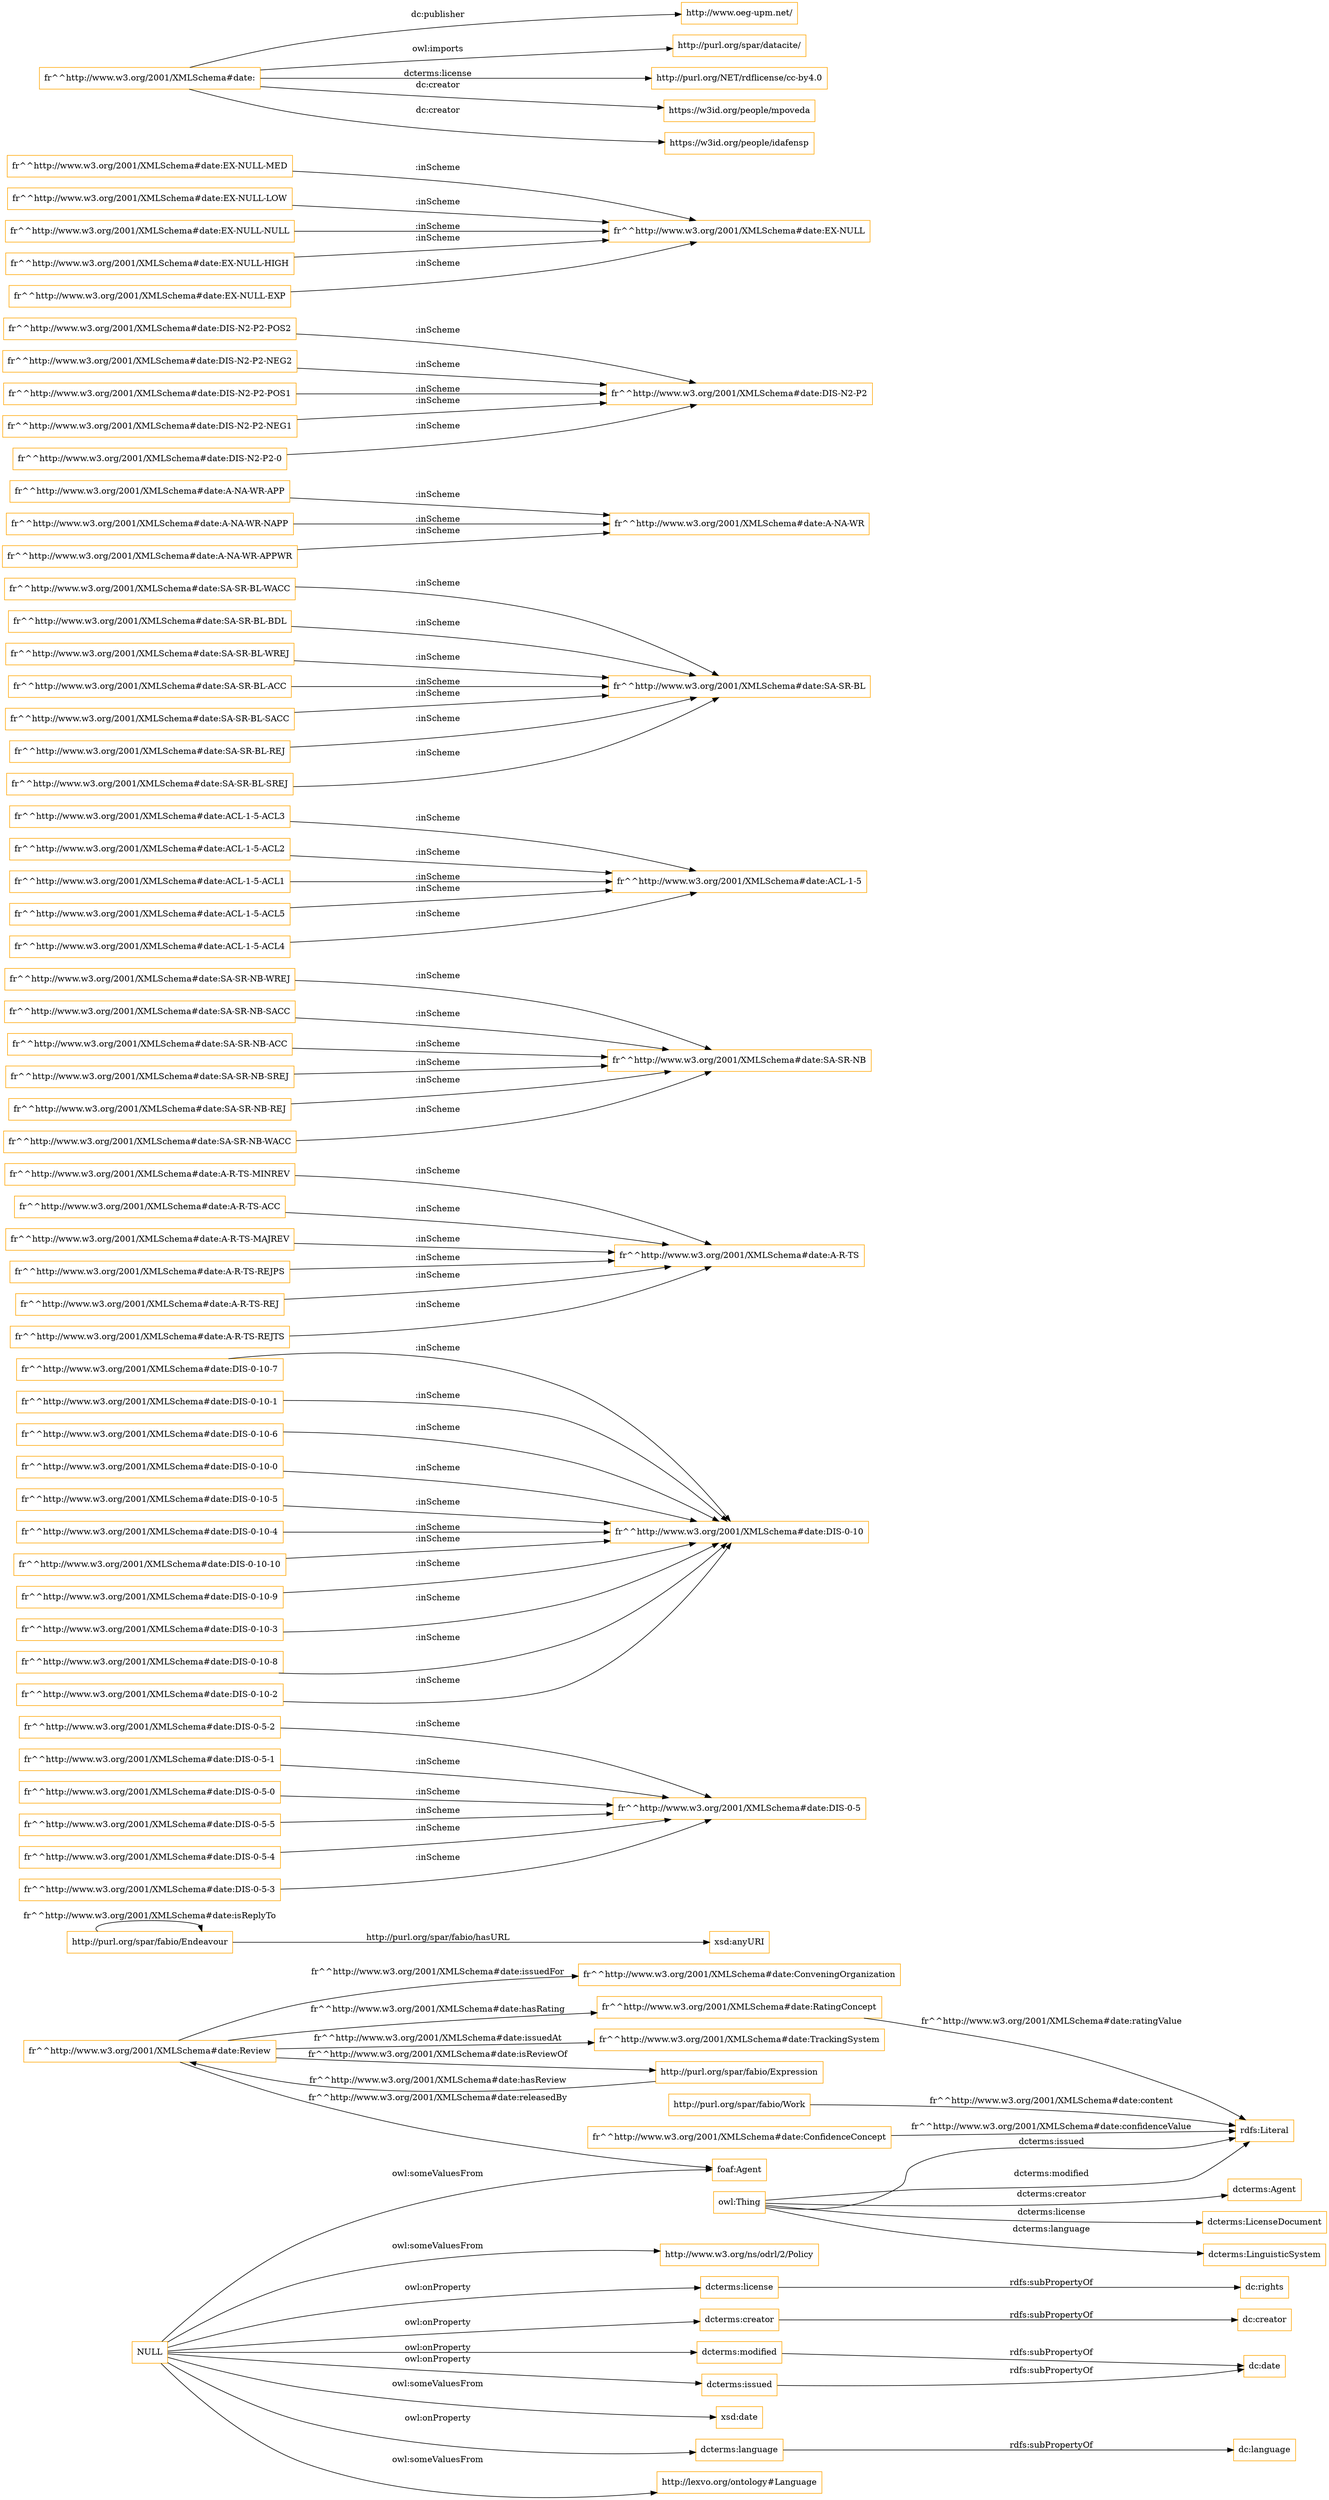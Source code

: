 digraph ar2dtool_diagram { 
rankdir=LR;
size="1501"
node [shape = rectangle, color="orange"]; "http://www.w3.org/ns/odrl/2/Policy" "foaf:Agent" "http://purl.org/spar/fabio/Expression" "http://purl.org/spar/fabio/Work" "fr^^http://www.w3.org/2001/XMLSchema#date:ConfidenceConcept" "http://purl.org/spar/fabio/Endeavour" "fr^^http://www.w3.org/2001/XMLSchema#date:ConveningOrganization" "fr^^http://www.w3.org/2001/XMLSchema#date:Review" "fr^^http://www.w3.org/2001/XMLSchema#date:RatingConcept" "http://lexvo.org/ontology#Language" "fr^^http://www.w3.org/2001/XMLSchema#date:TrackingSystem" "dcterms:Agent" ; /*classes style*/
	"fr^^http://www.w3.org/2001/XMLSchema#date:DIS-0-5-2" -> "fr^^http://www.w3.org/2001/XMLSchema#date:DIS-0-5" [ label = ":inScheme" ];
	"fr^^http://www.w3.org/2001/XMLSchema#date:DIS-0-10-7" -> "fr^^http://www.w3.org/2001/XMLSchema#date:DIS-0-10" [ label = ":inScheme" ];
	"fr^^http://www.w3.org/2001/XMLSchema#date:A-R-TS-MINREV" -> "fr^^http://www.w3.org/2001/XMLSchema#date:A-R-TS" [ label = ":inScheme" ];
	"fr^^http://www.w3.org/2001/XMLSchema#date:SA-SR-NB-WREJ" -> "fr^^http://www.w3.org/2001/XMLSchema#date:SA-SR-NB" [ label = ":inScheme" ];
	"fr^^http://www.w3.org/2001/XMLSchema#date:ACL-1-5-ACL3" -> "fr^^http://www.w3.org/2001/XMLSchema#date:ACL-1-5" [ label = ":inScheme" ];
	"fr^^http://www.w3.org/2001/XMLSchema#date:DIS-0-10-1" -> "fr^^http://www.w3.org/2001/XMLSchema#date:DIS-0-10" [ label = ":inScheme" ];
	"dcterms:license" -> "dc:rights" [ label = "rdfs:subPropertyOf" ];
	"fr^^http://www.w3.org/2001/XMLSchema#date:DIS-0-5-1" -> "fr^^http://www.w3.org/2001/XMLSchema#date:DIS-0-5" [ label = ":inScheme" ];
	"fr^^http://www.w3.org/2001/XMLSchema#date:SA-SR-BL-WACC" -> "fr^^http://www.w3.org/2001/XMLSchema#date:SA-SR-BL" [ label = ":inScheme" ];
	"fr^^http://www.w3.org/2001/XMLSchema#date:DIS-0-10-6" -> "fr^^http://www.w3.org/2001/XMLSchema#date:DIS-0-10" [ label = ":inScheme" ];
	"fr^^http://www.w3.org/2001/XMLSchema#date:SA-SR-NB-SACC" -> "fr^^http://www.w3.org/2001/XMLSchema#date:SA-SR-NB" [ label = ":inScheme" ];
	"dcterms:creator" -> "dc:creator" [ label = "rdfs:subPropertyOf" ];
	"fr^^http://www.w3.org/2001/XMLSchema#date:ACL-1-5-ACL2" -> "fr^^http://www.w3.org/2001/XMLSchema#date:ACL-1-5" [ label = ":inScheme" ];
	"fr^^http://www.w3.org/2001/XMLSchema#date:DIS-0-10-0" -> "fr^^http://www.w3.org/2001/XMLSchema#date:DIS-0-10" [ label = ":inScheme" ];
	"fr^^http://www.w3.org/2001/XMLSchema#date:A-NA-WR-APP" -> "fr^^http://www.w3.org/2001/XMLSchema#date:A-NA-WR" [ label = ":inScheme" ];
	"fr^^http://www.w3.org/2001/XMLSchema#date:A-R-TS-ACC" -> "fr^^http://www.w3.org/2001/XMLSchema#date:A-R-TS" [ label = ":inScheme" ];
	"fr^^http://www.w3.org/2001/XMLSchema#date:A-R-TS-MAJREV" -> "fr^^http://www.w3.org/2001/XMLSchema#date:A-R-TS" [ label = ":inScheme" ];
	"fr^^http://www.w3.org/2001/XMLSchema#date:DIS-0-5-0" -> "fr^^http://www.w3.org/2001/XMLSchema#date:DIS-0-5" [ label = ":inScheme" ];
	"fr^^http://www.w3.org/2001/XMLSchema#date:DIS-N2-P2-POS2" -> "fr^^http://www.w3.org/2001/XMLSchema#date:DIS-N2-P2" [ label = ":inScheme" ];
	"fr^^http://www.w3.org/2001/XMLSchema#date:SA-SR-NB-ACC" -> "fr^^http://www.w3.org/2001/XMLSchema#date:SA-SR-NB" [ label = ":inScheme" ];
	"fr^^http://www.w3.org/2001/XMLSchema#date:DIS-N2-P2-NEG2" -> "fr^^http://www.w3.org/2001/XMLSchema#date:DIS-N2-P2" [ label = ":inScheme" ];
	"fr^^http://www.w3.org/2001/XMLSchema#date:SA-SR-BL-BDL" -> "fr^^http://www.w3.org/2001/XMLSchema#date:SA-SR-BL" [ label = ":inScheme" ];
	"fr^^http://www.w3.org/2001/XMLSchema#date:EX-NULL-MED" -> "fr^^http://www.w3.org/2001/XMLSchema#date:EX-NULL" [ label = ":inScheme" ];
	"fr^^http://www.w3.org/2001/XMLSchema#date:DIS-0-10-5" -> "fr^^http://www.w3.org/2001/XMLSchema#date:DIS-0-10" [ label = ":inScheme" ];
	"fr^^http://www.w3.org/2001/XMLSchema#date:" -> "http://www.oeg-upm.net/" [ label = "dc:publisher" ];
	"fr^^http://www.w3.org/2001/XMLSchema#date:" -> "http://purl.org/spar/datacite/" [ label = "owl:imports" ];
	"fr^^http://www.w3.org/2001/XMLSchema#date:" -> "http://purl.org/NET/rdflicense/cc-by4.0" [ label = "dcterms:license" ];
	"fr^^http://www.w3.org/2001/XMLSchema#date:" -> "https://w3id.org/people/mpoveda" [ label = "dc:creator" ];
	"fr^^http://www.w3.org/2001/XMLSchema#date:" -> "https://w3id.org/people/idafensp" [ label = "dc:creator" ];
	"fr^^http://www.w3.org/2001/XMLSchema#date:ACL-1-5-ACL1" -> "fr^^http://www.w3.org/2001/XMLSchema#date:ACL-1-5" [ label = ":inScheme" ];
	"fr^^http://www.w3.org/2001/XMLSchema#date:A-R-TS-REJPS" -> "fr^^http://www.w3.org/2001/XMLSchema#date:A-R-TS" [ label = ":inScheme" ];
	"fr^^http://www.w3.org/2001/XMLSchema#date:SA-SR-BL-WREJ" -> "fr^^http://www.w3.org/2001/XMLSchema#date:SA-SR-BL" [ label = ":inScheme" ];
	"fr^^http://www.w3.org/2001/XMLSchema#date:SA-SR-BL-ACC" -> "fr^^http://www.w3.org/2001/XMLSchema#date:SA-SR-BL" [ label = ":inScheme" ];
	"fr^^http://www.w3.org/2001/XMLSchema#date:DIS-0-5-5" -> "fr^^http://www.w3.org/2001/XMLSchema#date:DIS-0-5" [ label = ":inScheme" ];
	"fr^^http://www.w3.org/2001/XMLSchema#date:SA-SR-NB-SREJ" -> "fr^^http://www.w3.org/2001/XMLSchema#date:SA-SR-NB" [ label = ":inScheme" ];
	"fr^^http://www.w3.org/2001/XMLSchema#date:DIS-N2-P2-POS1" -> "fr^^http://www.w3.org/2001/XMLSchema#date:DIS-N2-P2" [ label = ":inScheme" ];
	"fr^^http://www.w3.org/2001/XMLSchema#date:DIS-N2-P2-NEG1" -> "fr^^http://www.w3.org/2001/XMLSchema#date:DIS-N2-P2" [ label = ":inScheme" ];
	"fr^^http://www.w3.org/2001/XMLSchema#date:EX-NULL-LOW" -> "fr^^http://www.w3.org/2001/XMLSchema#date:EX-NULL" [ label = ":inScheme" ];
	"NULL" -> "dcterms:modified" [ label = "owl:onProperty" ];
	"NULL" -> "xsd:date" [ label = "owl:someValuesFrom" ];
	"NULL" -> "dcterms:issued" [ label = "owl:onProperty" ];
	"NULL" -> "http://lexvo.org/ontology#Language" [ label = "owl:someValuesFrom" ];
	"NULL" -> "dcterms:language" [ label = "owl:onProperty" ];
	"NULL" -> "foaf:Agent" [ label = "owl:someValuesFrom" ];
	"NULL" -> "dcterms:creator" [ label = "owl:onProperty" ];
	"NULL" -> "http://www.w3.org/ns/odrl/2/Policy" [ label = "owl:someValuesFrom" ];
	"NULL" -> "dcterms:license" [ label = "owl:onProperty" ];
	"fr^^http://www.w3.org/2001/XMLSchema#date:DIS-0-10-4" -> "fr^^http://www.w3.org/2001/XMLSchema#date:DIS-0-10" [ label = ":inScheme" ];
	"fr^^http://www.w3.org/2001/XMLSchema#date:A-R-TS-REJ" -> "fr^^http://www.w3.org/2001/XMLSchema#date:A-R-TS" [ label = ":inScheme" ];
	"fr^^http://www.w3.org/2001/XMLSchema#date:DIS-N2-P2-0" -> "fr^^http://www.w3.org/2001/XMLSchema#date:DIS-N2-P2" [ label = ":inScheme" ];
	"fr^^http://www.w3.org/2001/XMLSchema#date:SA-SR-NB-REJ" -> "fr^^http://www.w3.org/2001/XMLSchema#date:SA-SR-NB" [ label = ":inScheme" ];
	"fr^^http://www.w3.org/2001/XMLSchema#date:A-R-TS-REJTS" -> "fr^^http://www.w3.org/2001/XMLSchema#date:A-R-TS" [ label = ":inScheme" ];
	"fr^^http://www.w3.org/2001/XMLSchema#date:SA-SR-BL-SACC" -> "fr^^http://www.w3.org/2001/XMLSchema#date:SA-SR-BL" [ label = ":inScheme" ];
	"fr^^http://www.w3.org/2001/XMLSchema#date:DIS-0-5-4" -> "fr^^http://www.w3.org/2001/XMLSchema#date:DIS-0-5" [ label = ":inScheme" ];
	"fr^^http://www.w3.org/2001/XMLSchema#date:DIS-0-10-10" -> "fr^^http://www.w3.org/2001/XMLSchema#date:DIS-0-10" [ label = ":inScheme" ];
	"fr^^http://www.w3.org/2001/XMLSchema#date:DIS-0-10-9" -> "fr^^http://www.w3.org/2001/XMLSchema#date:DIS-0-10" [ label = ":inScheme" ];
	"fr^^http://www.w3.org/2001/XMLSchema#date:SA-SR-BL-REJ" -> "fr^^http://www.w3.org/2001/XMLSchema#date:SA-SR-BL" [ label = ":inScheme" ];
	"dcterms:modified" -> "dc:date" [ label = "rdfs:subPropertyOf" ];
	"fr^^http://www.w3.org/2001/XMLSchema#date:ACL-1-5-ACL5" -> "fr^^http://www.w3.org/2001/XMLSchema#date:ACL-1-5" [ label = ":inScheme" ];
	"fr^^http://www.w3.org/2001/XMLSchema#date:DIS-0-10-3" -> "fr^^http://www.w3.org/2001/XMLSchema#date:DIS-0-10" [ label = ":inScheme" ];
	"fr^^http://www.w3.org/2001/XMLSchema#date:EX-NULL-NULL" -> "fr^^http://www.w3.org/2001/XMLSchema#date:EX-NULL" [ label = ":inScheme" ];
	"dcterms:issued" -> "dc:date" [ label = "rdfs:subPropertyOf" ];
	"fr^^http://www.w3.org/2001/XMLSchema#date:SA-SR-NB-WACC" -> "fr^^http://www.w3.org/2001/XMLSchema#date:SA-SR-NB" [ label = ":inScheme" ];
	"fr^^http://www.w3.org/2001/XMLSchema#date:DIS-0-5-3" -> "fr^^http://www.w3.org/2001/XMLSchema#date:DIS-0-5" [ label = ":inScheme" ];
	"fr^^http://www.w3.org/2001/XMLSchema#date:EX-NULL-HIGH" -> "fr^^http://www.w3.org/2001/XMLSchema#date:EX-NULL" [ label = ":inScheme" ];
	"fr^^http://www.w3.org/2001/XMLSchema#date:A-NA-WR-NAPP" -> "fr^^http://www.w3.org/2001/XMLSchema#date:A-NA-WR" [ label = ":inScheme" ];
	"dcterms:language" -> "dc:language" [ label = "rdfs:subPropertyOf" ];
	"fr^^http://www.w3.org/2001/XMLSchema#date:DIS-0-10-8" -> "fr^^http://www.w3.org/2001/XMLSchema#date:DIS-0-10" [ label = ":inScheme" ];
	"fr^^http://www.w3.org/2001/XMLSchema#date:SA-SR-BL-SREJ" -> "fr^^http://www.w3.org/2001/XMLSchema#date:SA-SR-BL" [ label = ":inScheme" ];
	"fr^^http://www.w3.org/2001/XMLSchema#date:A-NA-WR-APPWR" -> "fr^^http://www.w3.org/2001/XMLSchema#date:A-NA-WR" [ label = ":inScheme" ];
	"fr^^http://www.w3.org/2001/XMLSchema#date:ACL-1-5-ACL4" -> "fr^^http://www.w3.org/2001/XMLSchema#date:ACL-1-5" [ label = ":inScheme" ];
	"fr^^http://www.w3.org/2001/XMLSchema#date:DIS-0-10-2" -> "fr^^http://www.w3.org/2001/XMLSchema#date:DIS-0-10" [ label = ":inScheme" ];
	"fr^^http://www.w3.org/2001/XMLSchema#date:EX-NULL-EXP" -> "fr^^http://www.w3.org/2001/XMLSchema#date:EX-NULL" [ label = ":inScheme" ];
	"owl:Thing" -> "dcterms:LicenseDocument" [ label = "dcterms:license" ];
	"http://purl.org/spar/fabio/Endeavour" -> "http://purl.org/spar/fabio/Endeavour" [ label = "fr^^http://www.w3.org/2001/XMLSchema#date:isReplyTo" ];
	"fr^^http://www.w3.org/2001/XMLSchema#date:Review" -> "fr^^http://www.w3.org/2001/XMLSchema#date:TrackingSystem" [ label = "fr^^http://www.w3.org/2001/XMLSchema#date:issuedAt" ];
	"fr^^http://www.w3.org/2001/XMLSchema#date:Review" -> "fr^^http://www.w3.org/2001/XMLSchema#date:RatingConcept" [ label = "fr^^http://www.w3.org/2001/XMLSchema#date:hasRating" ];
	"fr^^http://www.w3.org/2001/XMLSchema#date:Review" -> "foaf:Agent" [ label = "fr^^http://www.w3.org/2001/XMLSchema#date:releasedBy" ];
	"http://purl.org/spar/fabio/Expression" -> "fr^^http://www.w3.org/2001/XMLSchema#date:Review" [ label = "fr^^http://www.w3.org/2001/XMLSchema#date:hasReview" ];
	"owl:Thing" -> "dcterms:LinguisticSystem" [ label = "dcterms:language" ];
	"fr^^http://www.w3.org/2001/XMLSchema#date:Review" -> "http://purl.org/spar/fabio/Expression" [ label = "fr^^http://www.w3.org/2001/XMLSchema#date:isReviewOf" ];
	"fr^^http://www.w3.org/2001/XMLSchema#date:RatingConcept" -> "rdfs:Literal" [ label = "fr^^http://www.w3.org/2001/XMLSchema#date:ratingValue" ];
	"owl:Thing" -> "dcterms:Agent" [ label = "dcterms:creator" ];
	"owl:Thing" -> "rdfs:Literal" [ label = "dcterms:issued" ];
	"fr^^http://www.w3.org/2001/XMLSchema#date:ConfidenceConcept" -> "rdfs:Literal" [ label = "fr^^http://www.w3.org/2001/XMLSchema#date:confidenceValue" ];
	"owl:Thing" -> "rdfs:Literal" [ label = "dcterms:modified" ];
	"fr^^http://www.w3.org/2001/XMLSchema#date:Review" -> "fr^^http://www.w3.org/2001/XMLSchema#date:ConveningOrganization" [ label = "fr^^http://www.w3.org/2001/XMLSchema#date:issuedFor" ];
	"http://purl.org/spar/fabio/Endeavour" -> "xsd:anyURI" [ label = "http://purl.org/spar/fabio/hasURL" ];
	"http://purl.org/spar/fabio/Work" -> "rdfs:Literal" [ label = "fr^^http://www.w3.org/2001/XMLSchema#date:content" ];

}
